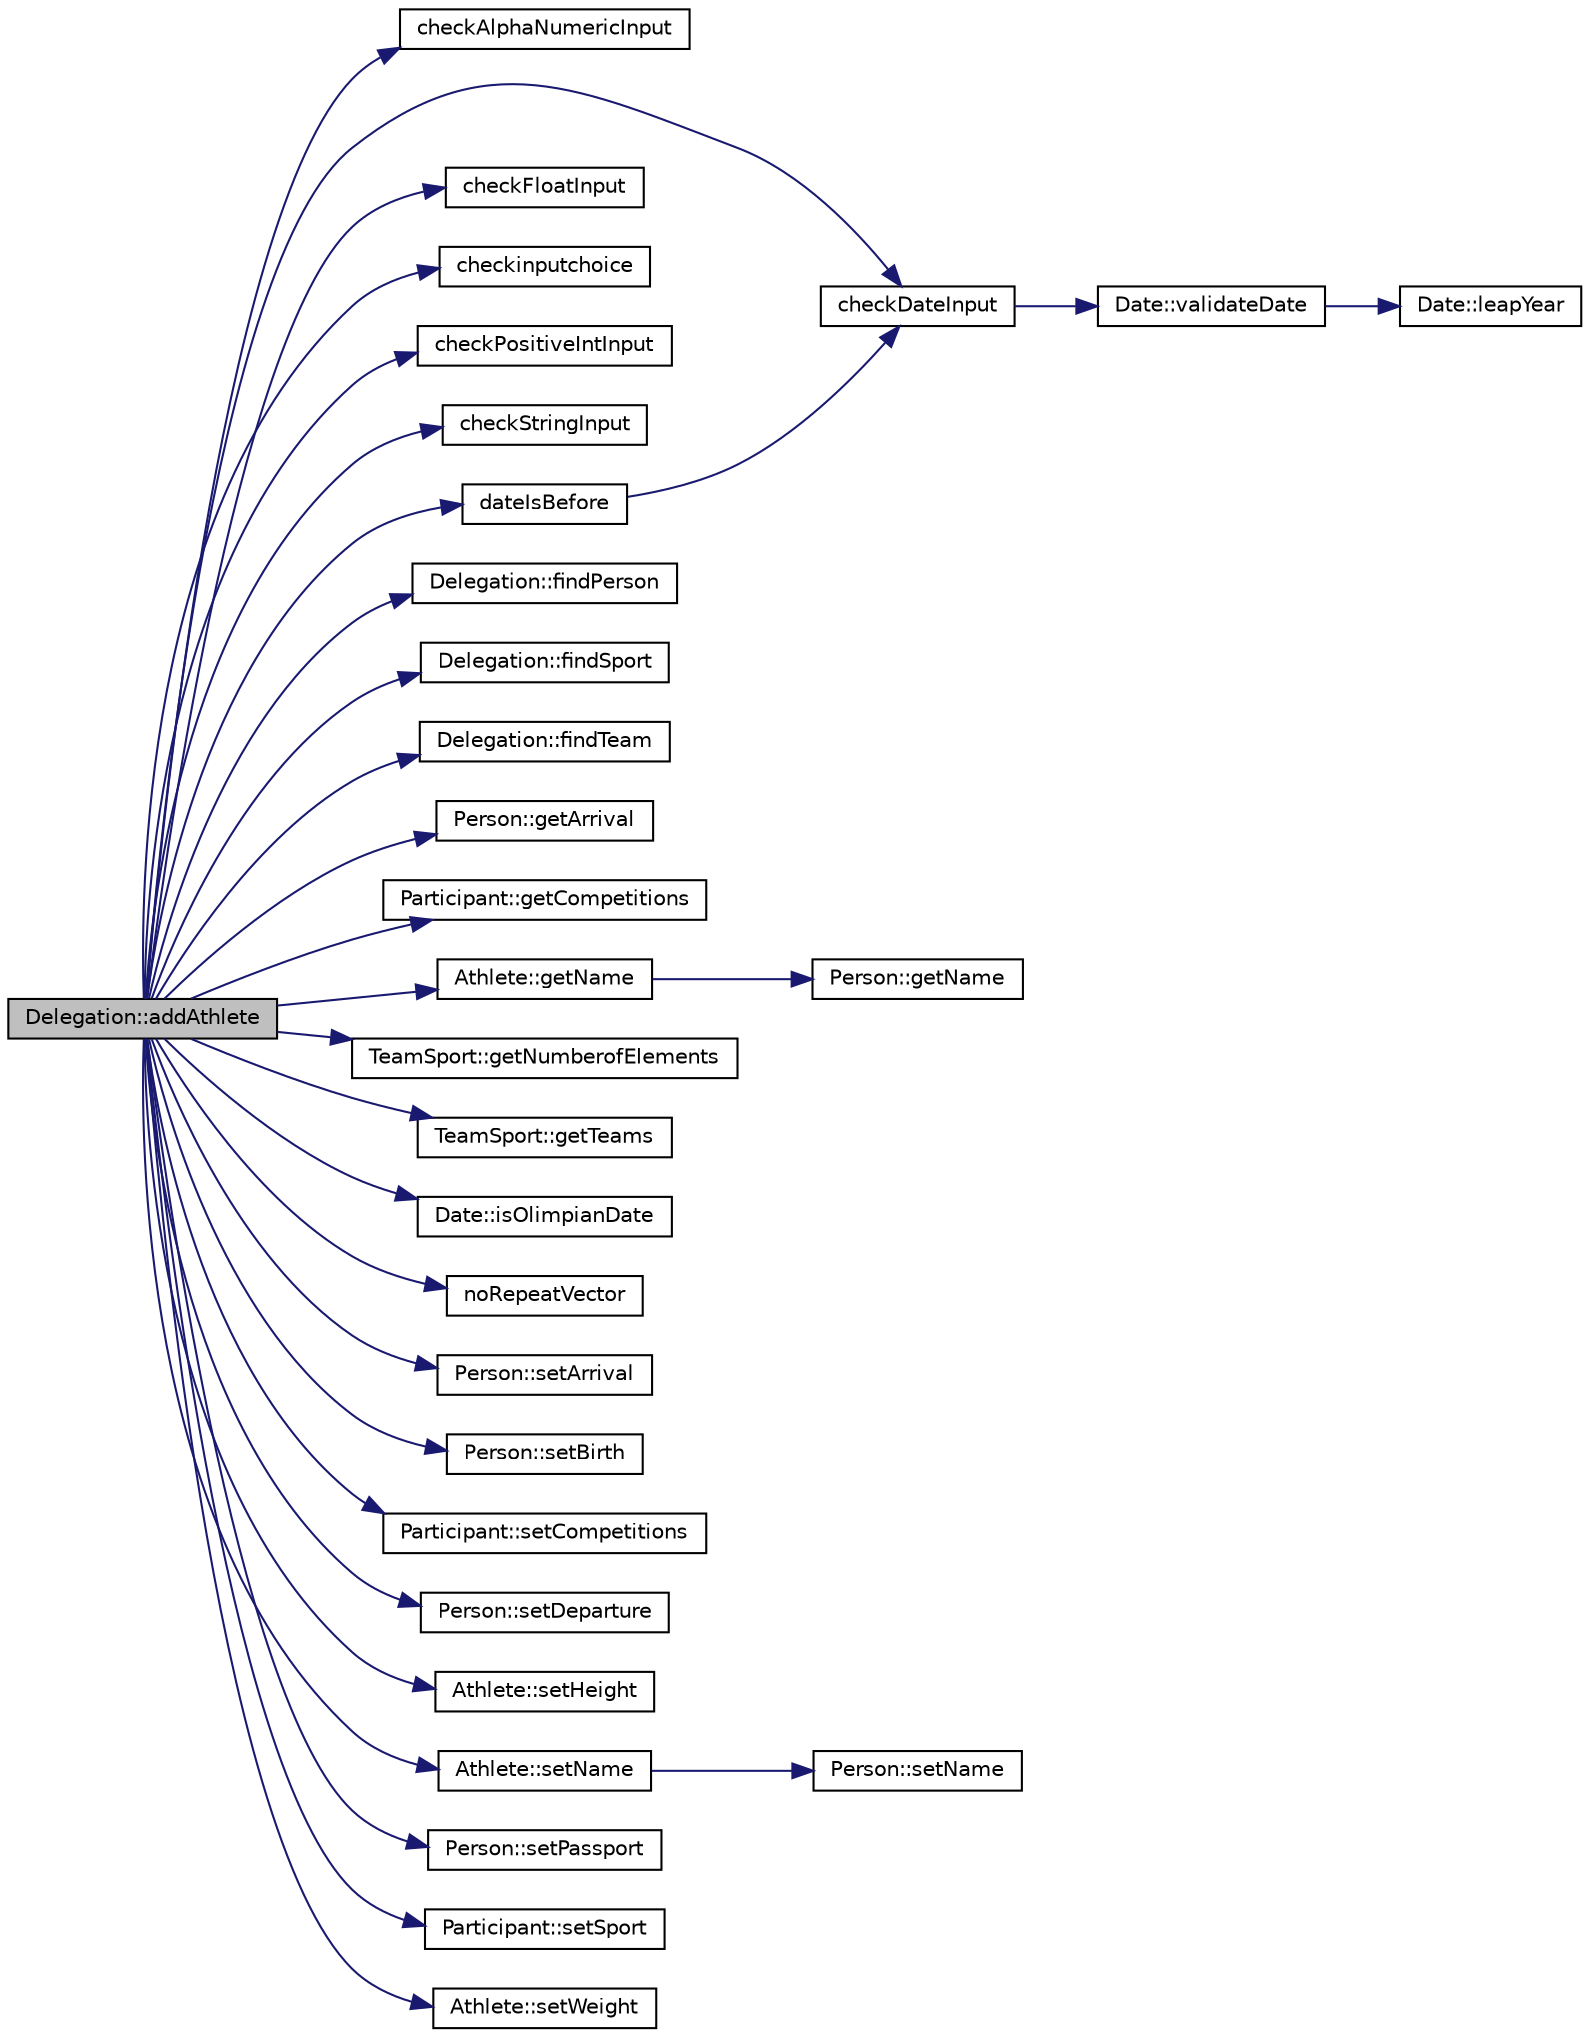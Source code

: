digraph "Delegation::addAthlete"
{
 // LATEX_PDF_SIZE
  edge [fontname="Helvetica",fontsize="10",labelfontname="Helvetica",labelfontsize="10"];
  node [fontname="Helvetica",fontsize="10",shape=record];
  rankdir="LR";
  Node1 [label="Delegation::addAthlete",height=0.2,width=0.4,color="black", fillcolor="grey75", style="filled", fontcolor="black",tooltip=" "];
  Node1 -> Node2 [color="midnightblue",fontsize="10",style="solid",fontname="Helvetica"];
  Node2 [label="checkAlphaNumericInput",height=0.2,width=0.4,color="black", fillcolor="white", style="filled",URL="$auxiliar_8cpp.html#a664b75b931245381d2fb2fd73c810d49",tooltip=" "];
  Node1 -> Node3 [color="midnightblue",fontsize="10",style="solid",fontname="Helvetica"];
  Node3 [label="checkDateInput",height=0.2,width=0.4,color="black", fillcolor="white", style="filled",URL="$auxiliar_8cpp.html#ac4b9e7766ca6ff5b233dac083c348d69",tooltip=" "];
  Node3 -> Node4 [color="midnightblue",fontsize="10",style="solid",fontname="Helvetica"];
  Node4 [label="Date::validateDate",height=0.2,width=0.4,color="black", fillcolor="white", style="filled",URL="$class_date.html#aa6d918e3d8c62b826e5bb0c40efccfd3",tooltip=" "];
  Node4 -> Node5 [color="midnightblue",fontsize="10",style="solid",fontname="Helvetica"];
  Node5 [label="Date::leapYear",height=0.2,width=0.4,color="black", fillcolor="white", style="filled",URL="$class_date.html#ae872548348ccc90a6f13d614f5943d8c",tooltip=" "];
  Node1 -> Node6 [color="midnightblue",fontsize="10",style="solid",fontname="Helvetica"];
  Node6 [label="checkFloatInput",height=0.2,width=0.4,color="black", fillcolor="white", style="filled",URL="$auxiliar_8cpp.html#a2951a42cbfb63434c2fd8f2e8ce17c0d",tooltip=" "];
  Node1 -> Node7 [color="midnightblue",fontsize="10",style="solid",fontname="Helvetica"];
  Node7 [label="checkinputchoice",height=0.2,width=0.4,color="black", fillcolor="white", style="filled",URL="$_menus_8cpp.html#a9a825f830de2a8df955bbffae0852fd8",tooltip=" "];
  Node1 -> Node8 [color="midnightblue",fontsize="10",style="solid",fontname="Helvetica"];
  Node8 [label="checkPositiveIntInput",height=0.2,width=0.4,color="black", fillcolor="white", style="filled",URL="$auxiliar_8cpp.html#a6a0318293d935adbce91ecadb342cb4c",tooltip=" "];
  Node1 -> Node9 [color="midnightblue",fontsize="10",style="solid",fontname="Helvetica"];
  Node9 [label="checkStringInput",height=0.2,width=0.4,color="black", fillcolor="white", style="filled",URL="$auxiliar_8cpp.html#a38b12b0ae17b209757adabb8c944f98b",tooltip=" "];
  Node1 -> Node10 [color="midnightblue",fontsize="10",style="solid",fontname="Helvetica"];
  Node10 [label="dateIsBefore",height=0.2,width=0.4,color="black", fillcolor="white", style="filled",URL="$auxiliar_8cpp.html#a8b04806717ed97feb48c62d6f13c1e63",tooltip=" "];
  Node10 -> Node3 [color="midnightblue",fontsize="10",style="solid",fontname="Helvetica"];
  Node1 -> Node11 [color="midnightblue",fontsize="10",style="solid",fontname="Helvetica"];
  Node11 [label="Delegation::findPerson",height=0.2,width=0.4,color="black", fillcolor="white", style="filled",URL="$class_delegation.html#adb1130e6391f4b4fc82fac73df5f606a",tooltip=" "];
  Node1 -> Node12 [color="midnightblue",fontsize="10",style="solid",fontname="Helvetica"];
  Node12 [label="Delegation::findSport",height=0.2,width=0.4,color="black", fillcolor="white", style="filled",URL="$class_delegation.html#a45c3a1ab048fcacc56a04d3cbee25b20",tooltip=" "];
  Node1 -> Node13 [color="midnightblue",fontsize="10",style="solid",fontname="Helvetica"];
  Node13 [label="Delegation::findTeam",height=0.2,width=0.4,color="black", fillcolor="white", style="filled",URL="$class_delegation.html#a6f8558393fbde463652f5c009047b4cf",tooltip=" "];
  Node1 -> Node14 [color="midnightblue",fontsize="10",style="solid",fontname="Helvetica"];
  Node14 [label="Person::getArrival",height=0.2,width=0.4,color="black", fillcolor="white", style="filled",URL="$class_person.html#a302129462730ac8ba14ebfada7065bfd",tooltip=" "];
  Node1 -> Node15 [color="midnightblue",fontsize="10",style="solid",fontname="Helvetica"];
  Node15 [label="Participant::getCompetitions",height=0.2,width=0.4,color="black", fillcolor="white", style="filled",URL="$class_participant.html#ac430c2c6bafad889be674dac67d334fc",tooltip=" "];
  Node1 -> Node16 [color="midnightblue",fontsize="10",style="solid",fontname="Helvetica"];
  Node16 [label="Athlete::getName",height=0.2,width=0.4,color="black", fillcolor="white", style="filled",URL="$class_athlete.html#a8ca2267d4dc27a6e90d92db92ca31d9c",tooltip=" "];
  Node16 -> Node17 [color="midnightblue",fontsize="10",style="solid",fontname="Helvetica"];
  Node17 [label="Person::getName",height=0.2,width=0.4,color="black", fillcolor="white", style="filled",URL="$class_person.html#a88425cb919b0b90bfd7d520ec628c1d0",tooltip=" "];
  Node1 -> Node18 [color="midnightblue",fontsize="10",style="solid",fontname="Helvetica"];
  Node18 [label="TeamSport::getNumberofElements",height=0.2,width=0.4,color="black", fillcolor="white", style="filled",URL="$class_team_sport.html#aa814685ea432f68f3dda1fb1fb60bd5c",tooltip=" "];
  Node1 -> Node19 [color="midnightblue",fontsize="10",style="solid",fontname="Helvetica"];
  Node19 [label="TeamSport::getTeams",height=0.2,width=0.4,color="black", fillcolor="white", style="filled",URL="$class_team_sport.html#a3848167bd1cae6608eabddd47226855a",tooltip=" "];
  Node1 -> Node20 [color="midnightblue",fontsize="10",style="solid",fontname="Helvetica"];
  Node20 [label="Date::isOlimpianDate",height=0.2,width=0.4,color="black", fillcolor="white", style="filled",URL="$class_date.html#aa14e08c8e3d606a1bf0e07a2c294e5b5",tooltip=" "];
  Node1 -> Node21 [color="midnightblue",fontsize="10",style="solid",fontname="Helvetica"];
  Node21 [label="noRepeatVector",height=0.2,width=0.4,color="black", fillcolor="white", style="filled",URL="$auxiliar_8h.html#abea0cfe42327ebc2ea8c9a184200a1ab",tooltip=" "];
  Node1 -> Node22 [color="midnightblue",fontsize="10",style="solid",fontname="Helvetica"];
  Node22 [label="Person::setArrival",height=0.2,width=0.4,color="black", fillcolor="white", style="filled",URL="$class_person.html#a573715d15221a8541ddc0eee94968065",tooltip=" "];
  Node1 -> Node23 [color="midnightblue",fontsize="10",style="solid",fontname="Helvetica"];
  Node23 [label="Person::setBirth",height=0.2,width=0.4,color="black", fillcolor="white", style="filled",URL="$class_person.html#a250237a381933d13763ebc0a364f9aac",tooltip=" "];
  Node1 -> Node24 [color="midnightblue",fontsize="10",style="solid",fontname="Helvetica"];
  Node24 [label="Participant::setCompetitions",height=0.2,width=0.4,color="black", fillcolor="white", style="filled",URL="$class_participant.html#ad66dad332d7ad6703e9c0df940f52dcc",tooltip=" "];
  Node1 -> Node25 [color="midnightblue",fontsize="10",style="solid",fontname="Helvetica"];
  Node25 [label="Person::setDeparture",height=0.2,width=0.4,color="black", fillcolor="white", style="filled",URL="$class_person.html#a3501c7e4f98bfbed542782cbae88244f",tooltip=" "];
  Node1 -> Node26 [color="midnightblue",fontsize="10",style="solid",fontname="Helvetica"];
  Node26 [label="Athlete::setHeight",height=0.2,width=0.4,color="black", fillcolor="white", style="filled",URL="$class_athlete.html#abc9c9753f7480fbf27bb6cdea000504e",tooltip=" "];
  Node1 -> Node27 [color="midnightblue",fontsize="10",style="solid",fontname="Helvetica"];
  Node27 [label="Athlete::setName",height=0.2,width=0.4,color="black", fillcolor="white", style="filled",URL="$class_athlete.html#a4e30ae960ef3384a0e3e4e22f2cb76cf",tooltip=" "];
  Node27 -> Node28 [color="midnightblue",fontsize="10",style="solid",fontname="Helvetica"];
  Node28 [label="Person::setName",height=0.2,width=0.4,color="black", fillcolor="white", style="filled",URL="$class_person.html#a4b39c1f5d600b1e41ef95c09f4b42935",tooltip=" "];
  Node1 -> Node29 [color="midnightblue",fontsize="10",style="solid",fontname="Helvetica"];
  Node29 [label="Person::setPassport",height=0.2,width=0.4,color="black", fillcolor="white", style="filled",URL="$class_person.html#ab492d622af1071b96d8388fb4b8b5bf7",tooltip=" "];
  Node1 -> Node30 [color="midnightblue",fontsize="10",style="solid",fontname="Helvetica"];
  Node30 [label="Participant::setSport",height=0.2,width=0.4,color="black", fillcolor="white", style="filled",URL="$class_participant.html#a249539a27e222895ddbbec863c844a7e",tooltip=" "];
  Node1 -> Node31 [color="midnightblue",fontsize="10",style="solid",fontname="Helvetica"];
  Node31 [label="Athlete::setWeight",height=0.2,width=0.4,color="black", fillcolor="white", style="filled",URL="$class_athlete.html#ac56db9a2be048eef4d52f2d8e8b1611d",tooltip=" "];
}
